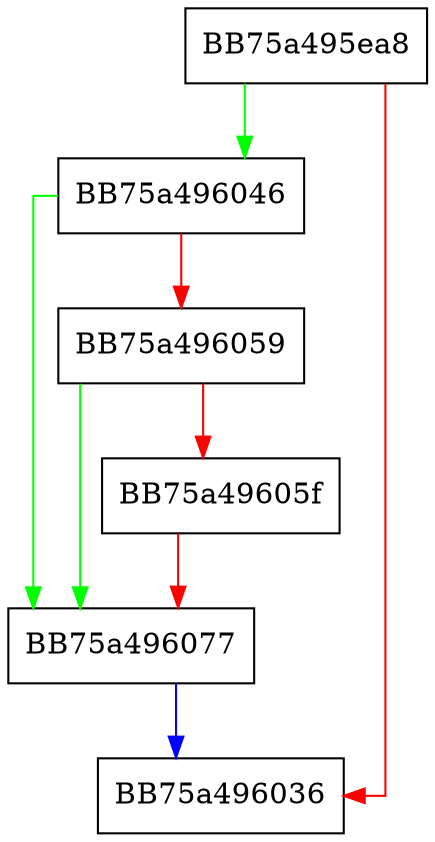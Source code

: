 digraph spynet_wrapper {
  node [shape="box"];
  graph [splines=ortho];
  BB75a495ea8 -> BB75a496046 [color="green"];
  BB75a495ea8 -> BB75a496036 [color="red"];
  BB75a496046 -> BB75a496077 [color="green"];
  BB75a496046 -> BB75a496059 [color="red"];
  BB75a496059 -> BB75a496077 [color="green"];
  BB75a496059 -> BB75a49605f [color="red"];
  BB75a49605f -> BB75a496077 [color="red"];
  BB75a496077 -> BB75a496036 [color="blue"];
}